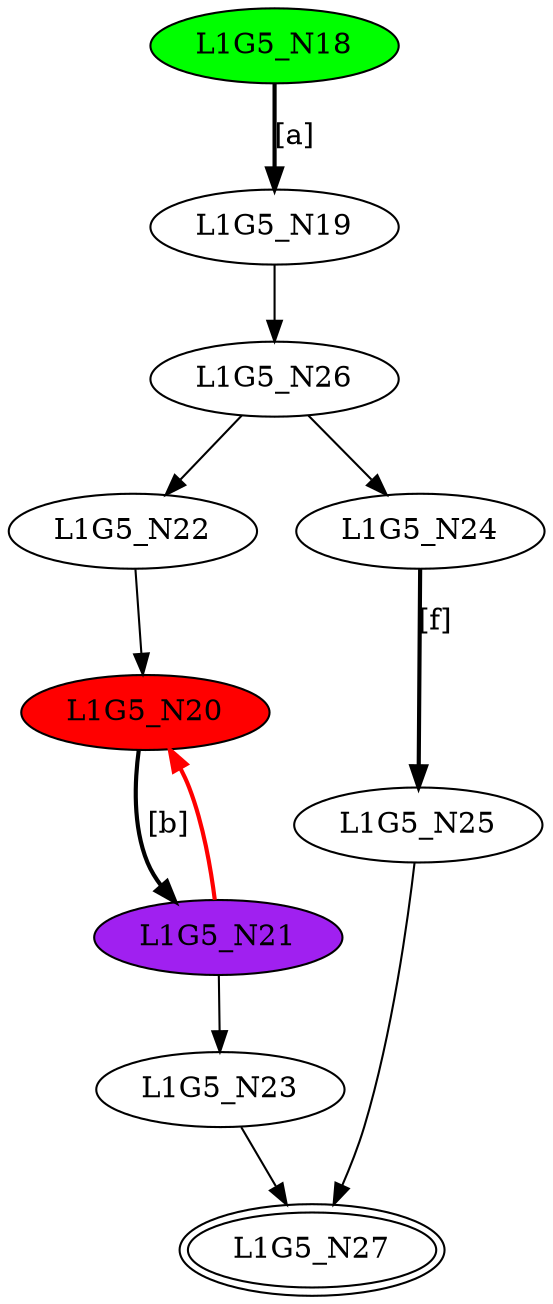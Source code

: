digraph G5{
"L1G5_N18" [style=filled,fillcolor=green];
"L1G5_N19";
"L1G5_N20" [style=filled,fillcolor=red];
"L1G5_N21" [style=filled,fillcolor=purple];
"L1G5_N22";
"L1G5_N23";
"L1G5_N24";
"L1G5_N25";
"L1G5_N26";
"L1G5_N27" [peripheries=2];
"L1G5_N18"->"L1G5_N19" [style = bold, label = "[a]"];
"L1G5_N20"->"L1G5_N21" [style = bold, label = "[b]"];
"L1G5_N22"->"L1G5_N20";
"L1G5_N21"->"L1G5_N23";
"L1G5_N21"->"L1G5_N20" [color=red,style = bold, label = ""];
"L1G5_N24"->"L1G5_N25" [style = bold, label = "[f]"];
"L1G5_N26"->"L1G5_N22";
"L1G5_N26"->"L1G5_N24";
"L1G5_N25"->"L1G5_N27";
"L1G5_N23"->"L1G5_N27";
"L1G5_N19"->"L1G5_N26";
}


